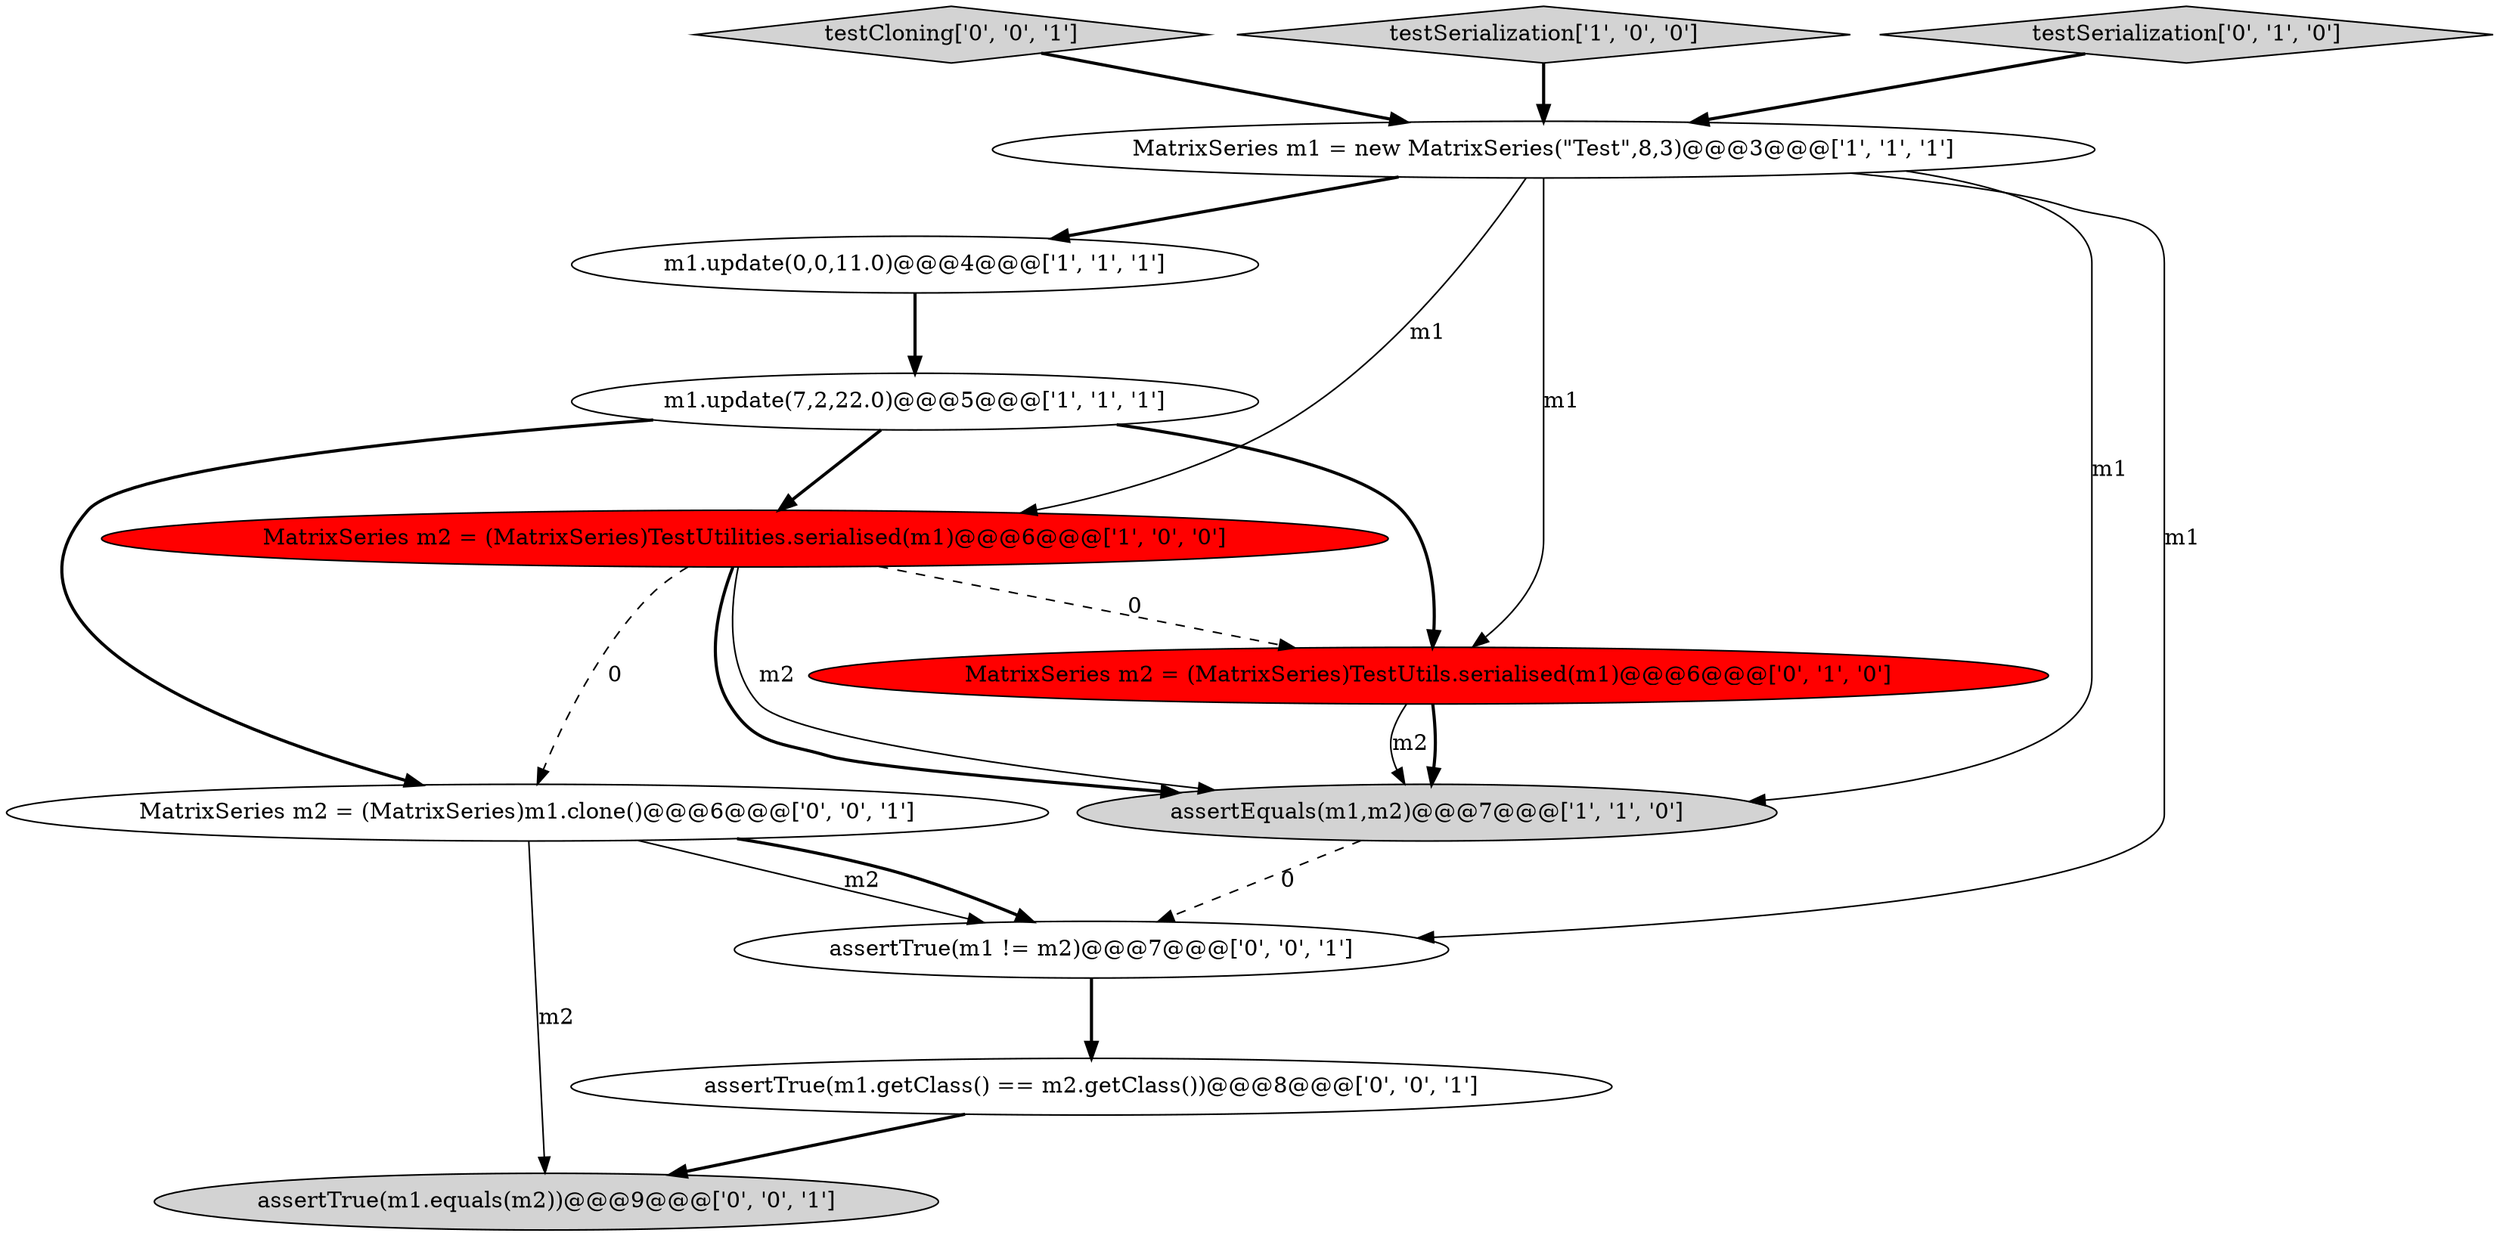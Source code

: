 digraph {
3 [style = filled, label = "MatrixSeries m1 = new MatrixSeries(\"Test\",8,3)@@@3@@@['1', '1', '1']", fillcolor = white, shape = ellipse image = "AAA0AAABBB1BBB"];
10 [style = filled, label = "MatrixSeries m2 = (MatrixSeries)m1.clone()@@@6@@@['0', '0', '1']", fillcolor = white, shape = ellipse image = "AAA0AAABBB3BBB"];
12 [style = filled, label = "testCloning['0', '0', '1']", fillcolor = lightgray, shape = diamond image = "AAA0AAABBB3BBB"];
2 [style = filled, label = "testSerialization['1', '0', '0']", fillcolor = lightgray, shape = diamond image = "AAA0AAABBB1BBB"];
1 [style = filled, label = "m1.update(0,0,11.0)@@@4@@@['1', '1', '1']", fillcolor = white, shape = ellipse image = "AAA0AAABBB1BBB"];
0 [style = filled, label = "m1.update(7,2,22.0)@@@5@@@['1', '1', '1']", fillcolor = white, shape = ellipse image = "AAA0AAABBB1BBB"];
6 [style = filled, label = "testSerialization['0', '1', '0']", fillcolor = lightgray, shape = diamond image = "AAA0AAABBB2BBB"];
4 [style = filled, label = "MatrixSeries m2 = (MatrixSeries)TestUtilities.serialised(m1)@@@6@@@['1', '0', '0']", fillcolor = red, shape = ellipse image = "AAA1AAABBB1BBB"];
7 [style = filled, label = "MatrixSeries m2 = (MatrixSeries)TestUtils.serialised(m1)@@@6@@@['0', '1', '0']", fillcolor = red, shape = ellipse image = "AAA1AAABBB2BBB"];
9 [style = filled, label = "assertTrue(m1.equals(m2))@@@9@@@['0', '0', '1']", fillcolor = lightgray, shape = ellipse image = "AAA0AAABBB3BBB"];
11 [style = filled, label = "assertTrue(m1.getClass() == m2.getClass())@@@8@@@['0', '0', '1']", fillcolor = white, shape = ellipse image = "AAA0AAABBB3BBB"];
5 [style = filled, label = "assertEquals(m1,m2)@@@7@@@['1', '1', '0']", fillcolor = lightgray, shape = ellipse image = "AAA0AAABBB1BBB"];
8 [style = filled, label = "assertTrue(m1 != m2)@@@7@@@['0', '0', '1']", fillcolor = white, shape = ellipse image = "AAA0AAABBB3BBB"];
6->3 [style = bold, label=""];
3->1 [style = bold, label=""];
10->8 [style = solid, label="m2"];
2->3 [style = bold, label=""];
1->0 [style = bold, label=""];
4->5 [style = solid, label="m2"];
11->9 [style = bold, label=""];
0->7 [style = bold, label=""];
3->4 [style = solid, label="m1"];
7->5 [style = bold, label=""];
0->10 [style = bold, label=""];
3->7 [style = solid, label="m1"];
10->8 [style = bold, label=""];
0->4 [style = bold, label=""];
4->7 [style = dashed, label="0"];
3->8 [style = solid, label="m1"];
5->8 [style = dashed, label="0"];
7->5 [style = solid, label="m2"];
12->3 [style = bold, label=""];
4->10 [style = dashed, label="0"];
8->11 [style = bold, label=""];
4->5 [style = bold, label=""];
10->9 [style = solid, label="m2"];
3->5 [style = solid, label="m1"];
}
